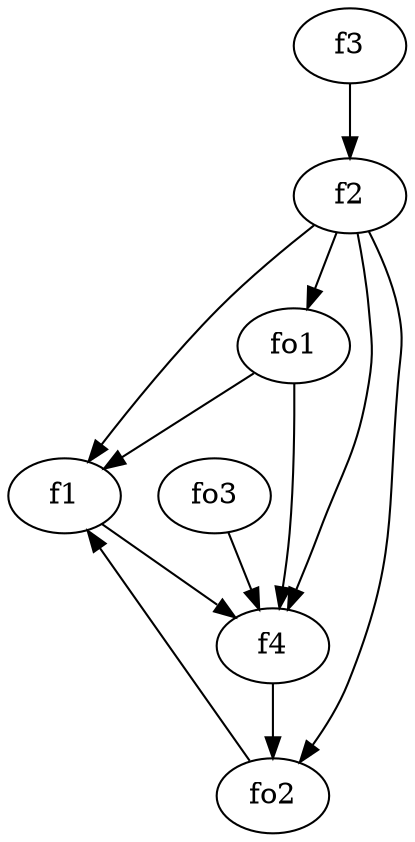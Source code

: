 strict digraph  {
f1;
f2;
f3;
f4;
fo1;
fo2;
fo3;
f1 -> f4  [weight=2];
f2 -> f1  [weight=2];
f2 -> fo2  [weight=2];
f2 -> f4  [weight=2];
f2 -> fo1  [weight=2];
f3 -> f2  [weight=2];
f4 -> fo2  [weight=2];
fo1 -> f4  [weight=2];
fo1 -> f1  [weight=2];
fo2 -> f1  [weight=2];
fo3 -> f4  [weight=2];
}

